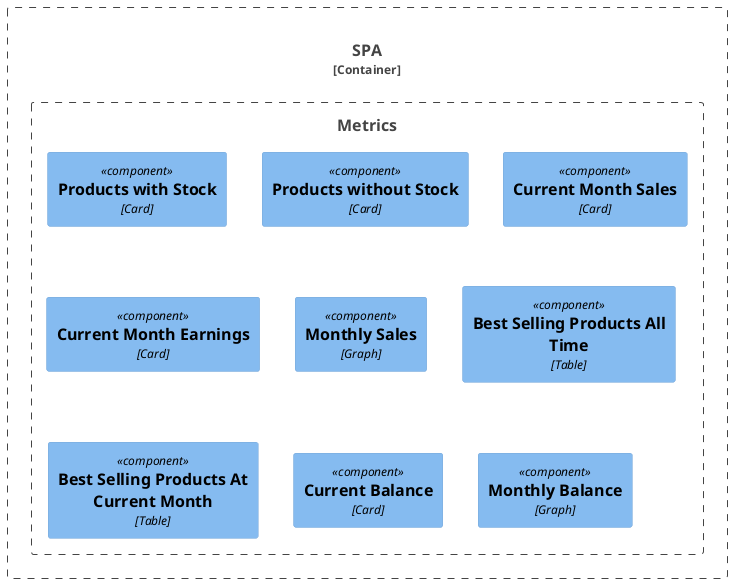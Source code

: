 ' components/spa-metrics.puml
@startuml SPA Metrics Components
!include <C4/C4_Component>

Container_Boundary(spa, "SPA", "React") {
  Boundary(metrics, "Metrics") {
    Component(productsWithStockCard, "Products with Stock", "Card")
    Component(productsWithoutStockCard, "Products without Stock", "Card")
    Component(monthSalesCard, "Current Month Sales", "Card")
    Component(monthEarningsCard, "Current Month Earnings", "Card")
    Component(monthlySalesGraph, "Monthly Sales", "Graph")
    Component(productsSalesTopTable, "Best Selling Products All Time", "Table")
    Component(productsSalesTopMonthTable, "Best Selling Products At Current Month", "Table")
    Component(balanceCard, "Current Balance", "Card")
    Component(monthlyBalanceGraph, "Monthly Balance", "Graph")
  }
}

@enduml
